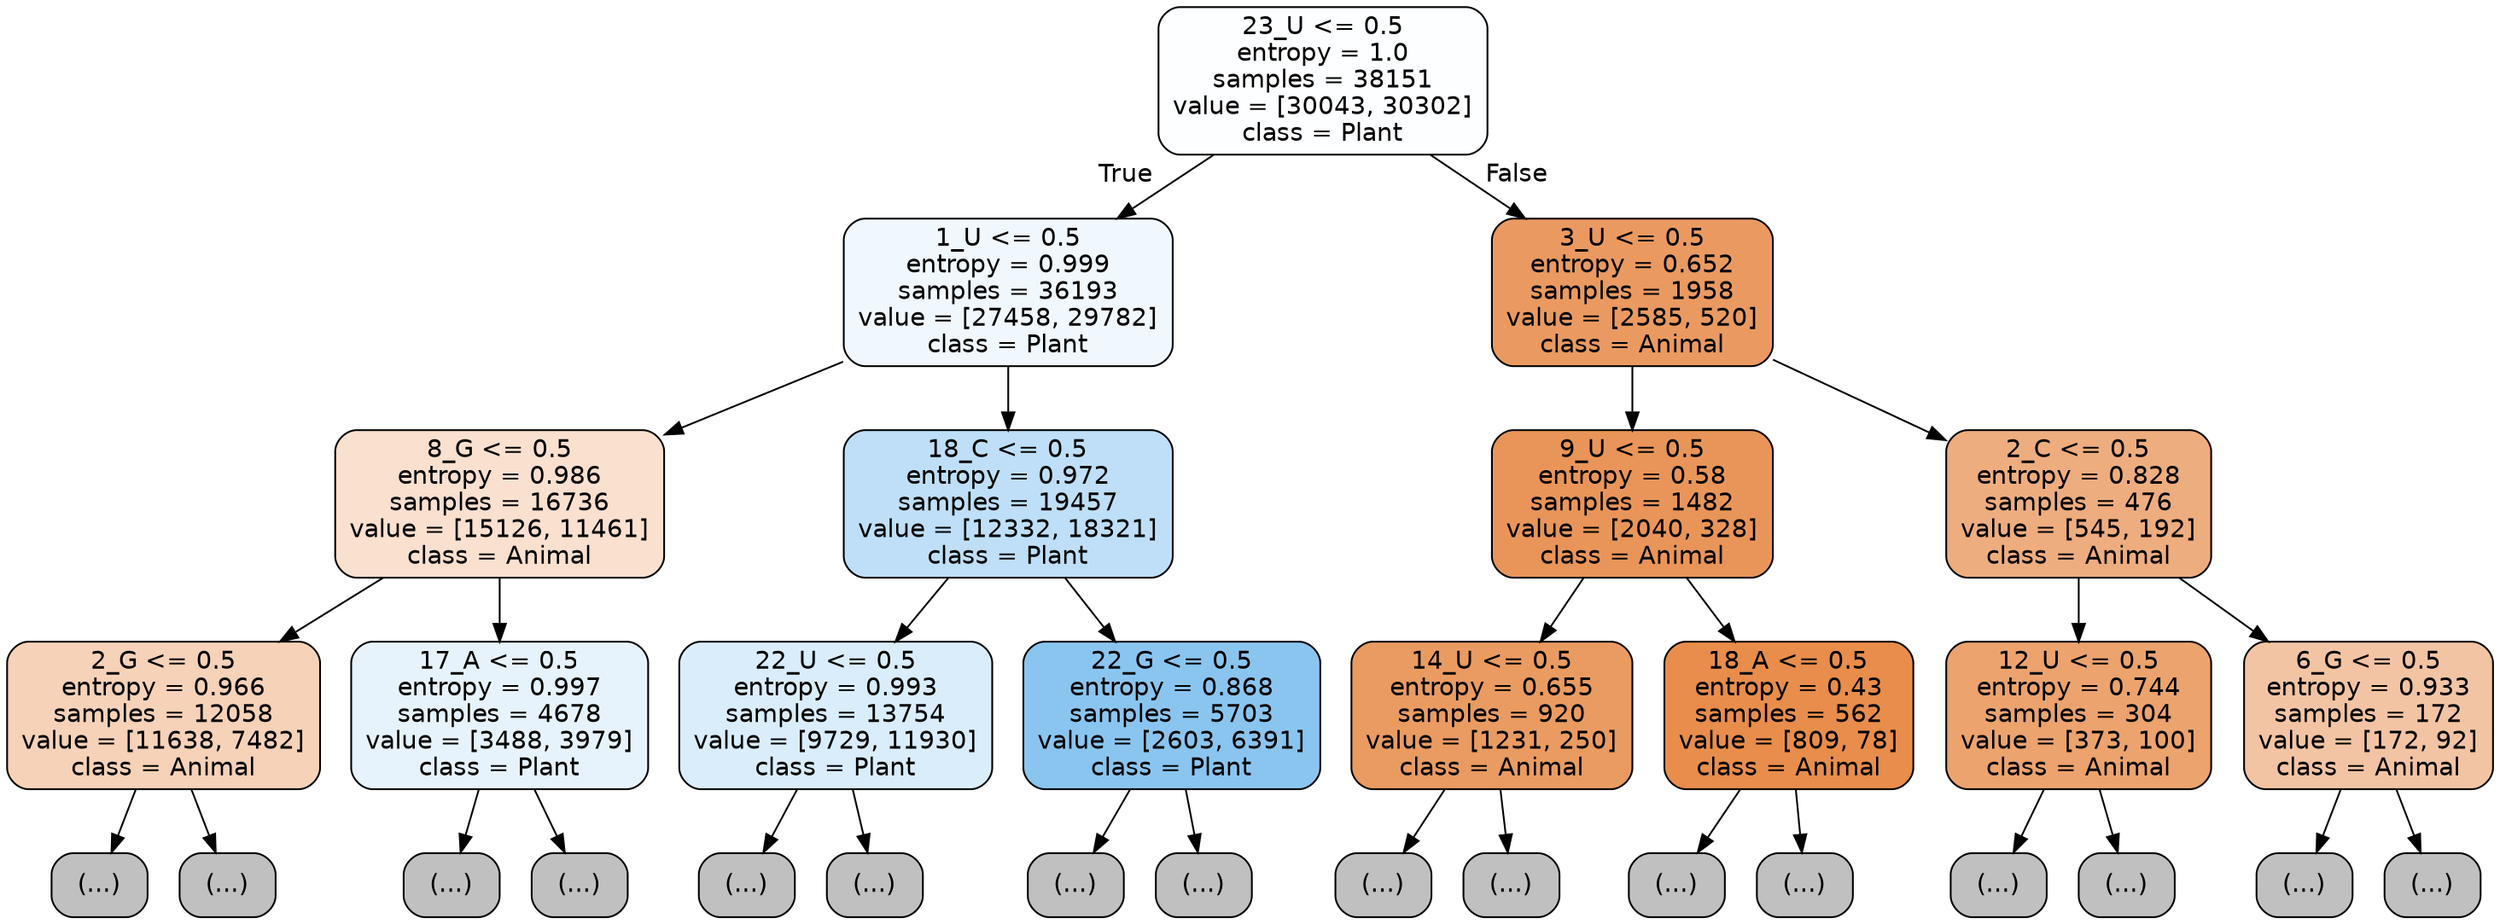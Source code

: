 digraph Tree {
node [shape=box, style="filled, rounded", color="black", fontname="helvetica"] ;
edge [fontname="helvetica"] ;
0 [label="23_U <= 0.5\nentropy = 1.0\nsamples = 38151\nvalue = [30043, 30302]\nclass = Plant", fillcolor="#fdfeff"] ;
1 [label="1_U <= 0.5\nentropy = 0.999\nsamples = 36193\nvalue = [27458, 29782]\nclass = Plant", fillcolor="#f0f7fd"] ;
0 -> 1 [labeldistance=2.5, labelangle=45, headlabel="True"] ;
2 [label="8_G <= 0.5\nentropy = 0.986\nsamples = 16736\nvalue = [15126, 11461]\nclass = Animal", fillcolor="#f9e0cf"] ;
1 -> 2 ;
3 [label="2_G <= 0.5\nentropy = 0.966\nsamples = 12058\nvalue = [11638, 7482]\nclass = Animal", fillcolor="#f6d2b8"] ;
2 -> 3 ;
4 [label="(...)", fillcolor="#C0C0C0"] ;
3 -> 4 ;
4901 [label="(...)", fillcolor="#C0C0C0"] ;
3 -> 4901 ;
6654 [label="17_A <= 0.5\nentropy = 0.997\nsamples = 4678\nvalue = [3488, 3979]\nclass = Plant", fillcolor="#e7f3fc"] ;
2 -> 6654 ;
6655 [label="(...)", fillcolor="#C0C0C0"] ;
6654 -> 6655 ;
8504 [label="(...)", fillcolor="#C0C0C0"] ;
6654 -> 8504 ;
9037 [label="18_C <= 0.5\nentropy = 0.972\nsamples = 19457\nvalue = [12332, 18321]\nclass = Plant", fillcolor="#bedff7"] ;
1 -> 9037 ;
9038 [label="22_U <= 0.5\nentropy = 0.993\nsamples = 13754\nvalue = [9729, 11930]\nclass = Plant", fillcolor="#daedfa"] ;
9037 -> 9038 ;
9039 [label="(...)", fillcolor="#C0C0C0"] ;
9038 -> 9039 ;
13808 [label="(...)", fillcolor="#C0C0C0"] ;
9038 -> 13808 ;
14521 [label="22_G <= 0.5\nentropy = 0.868\nsamples = 5703\nvalue = [2603, 6391]\nclass = Plant", fillcolor="#8ac5f0"] ;
9037 -> 14521 ;
14522 [label="(...)", fillcolor="#C0C0C0"] ;
14521 -> 14522 ;
15915 [label="(...)", fillcolor="#C0C0C0"] ;
14521 -> 15915 ;
16064 [label="3_U <= 0.5\nentropy = 0.652\nsamples = 1958\nvalue = [2585, 520]\nclass = Animal", fillcolor="#ea9a61"] ;
0 -> 16064 [labeldistance=2.5, labelangle=-45, headlabel="False"] ;
16065 [label="9_U <= 0.5\nentropy = 0.58\nsamples = 1482\nvalue = [2040, 328]\nclass = Animal", fillcolor="#e99559"] ;
16064 -> 16065 ;
16066 [label="14_U <= 0.5\nentropy = 0.655\nsamples = 920\nvalue = [1231, 250]\nclass = Animal", fillcolor="#ea9b61"] ;
16065 -> 16066 ;
16067 [label="(...)", fillcolor="#C0C0C0"] ;
16066 -> 16067 ;
16366 [label="(...)", fillcolor="#C0C0C0"] ;
16066 -> 16366 ;
16469 [label="18_A <= 0.5\nentropy = 0.43\nsamples = 562\nvalue = [809, 78]\nclass = Animal", fillcolor="#e88d4c"] ;
16065 -> 16469 ;
16470 [label="(...)", fillcolor="#C0C0C0"] ;
16469 -> 16470 ;
16581 [label="(...)", fillcolor="#C0C0C0"] ;
16469 -> 16581 ;
16622 [label="2_C <= 0.5\nentropy = 0.828\nsamples = 476\nvalue = [545, 192]\nclass = Animal", fillcolor="#eead7f"] ;
16064 -> 16622 ;
16623 [label="12_U <= 0.5\nentropy = 0.744\nsamples = 304\nvalue = [373, 100]\nclass = Animal", fillcolor="#eca36e"] ;
16622 -> 16623 ;
16624 [label="(...)", fillcolor="#C0C0C0"] ;
16623 -> 16624 ;
16723 [label="(...)", fillcolor="#C0C0C0"] ;
16623 -> 16723 ;
16756 [label="6_G <= 0.5\nentropy = 0.933\nsamples = 172\nvalue = [172, 92]\nclass = Animal", fillcolor="#f3c4a3"] ;
16622 -> 16756 ;
16757 [label="(...)", fillcolor="#C0C0C0"] ;
16756 -> 16757 ;
16796 [label="(...)", fillcolor="#C0C0C0"] ;
16756 -> 16796 ;
}